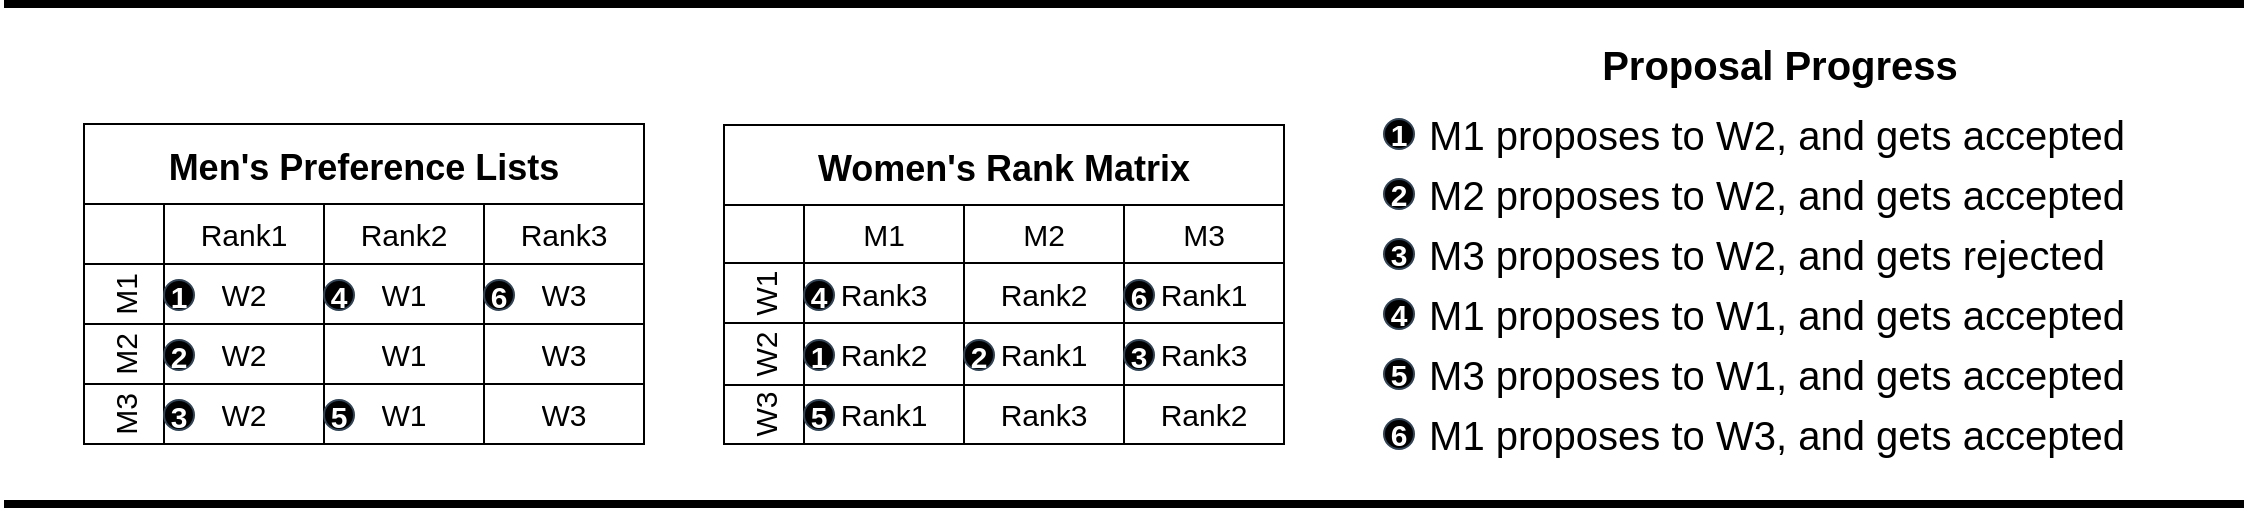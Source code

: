 <mxfile version="24.6.4" type="github">
  <diagram name="Page-1" id="qnp9Axf9fSBe4Yi9hoHO">
    <mxGraphModel dx="1341" dy="710" grid="1" gridSize="10" guides="1" tooltips="1" connect="1" arrows="1" fold="1" page="1" pageScale="1" pageWidth="850" pageHeight="1100" math="0" shadow="0">
      <root>
        <mxCell id="0" />
        <mxCell id="1" parent="0" />
        <mxCell id="7GuMput4pS_t5xVzel_N-1" value="Men&#39;s Preference Lists" style="shape=table;startSize=40;container=1;collapsible=0;childLayout=tableLayout;resizeLast=0;resizeLastRow=0;fontStyle=1;fontSize=18;" vertex="1" parent="1">
          <mxGeometry x="160" y="440" width="280" height="160" as="geometry" />
        </mxCell>
        <mxCell id="7GuMput4pS_t5xVzel_N-2" value="" style="shape=tableRow;horizontal=0;startSize=40;swimlaneHead=0;swimlaneBody=0;strokeColor=inherit;top=0;left=0;bottom=0;right=0;collapsible=0;dropTarget=0;fillColor=none;points=[[0,0.5],[1,0.5]];portConstraint=eastwest;fontSize=15;" vertex="1" parent="7GuMput4pS_t5xVzel_N-1">
          <mxGeometry y="40" width="280" height="30" as="geometry" />
        </mxCell>
        <mxCell id="7GuMput4pS_t5xVzel_N-3" value="Rank1" style="shape=partialRectangle;html=1;whiteSpace=wrap;connectable=0;strokeColor=inherit;overflow=hidden;fillColor=none;top=0;left=0;bottom=0;right=0;pointerEvents=1;fontSize=15;" vertex="1" parent="7GuMput4pS_t5xVzel_N-2">
          <mxGeometry x="40" width="80" height="30" as="geometry">
            <mxRectangle width="80" height="30" as="alternateBounds" />
          </mxGeometry>
        </mxCell>
        <mxCell id="7GuMput4pS_t5xVzel_N-4" value="Rank2" style="shape=partialRectangle;html=1;whiteSpace=wrap;connectable=0;strokeColor=inherit;overflow=hidden;fillColor=none;top=0;left=0;bottom=0;right=0;pointerEvents=1;fontSize=15;" vertex="1" parent="7GuMput4pS_t5xVzel_N-2">
          <mxGeometry x="120" width="80" height="30" as="geometry">
            <mxRectangle width="80" height="30" as="alternateBounds" />
          </mxGeometry>
        </mxCell>
        <mxCell id="7GuMput4pS_t5xVzel_N-5" value="Rank3" style="shape=partialRectangle;html=1;whiteSpace=wrap;connectable=0;strokeColor=inherit;overflow=hidden;fillColor=none;top=0;left=0;bottom=0;right=0;pointerEvents=1;strokeWidth=1;resizeWidth=1;resizeHeight=1;fontSize=15;" vertex="1" parent="7GuMput4pS_t5xVzel_N-2">
          <mxGeometry x="200" width="80" height="30" as="geometry">
            <mxRectangle width="80" height="30" as="alternateBounds" />
          </mxGeometry>
        </mxCell>
        <mxCell id="7GuMput4pS_t5xVzel_N-6" value="M1" style="shape=tableRow;horizontal=0;startSize=40;swimlaneHead=0;swimlaneBody=0;strokeColor=inherit;top=0;left=0;bottom=0;right=0;collapsible=0;dropTarget=0;fillColor=none;points=[[0,0.5],[1,0.5]];portConstraint=eastwest;fontSize=15;" vertex="1" parent="7GuMput4pS_t5xVzel_N-1">
          <mxGeometry y="70" width="280" height="30" as="geometry" />
        </mxCell>
        <mxCell id="7GuMput4pS_t5xVzel_N-7" value="W2" style="shape=partialRectangle;html=1;whiteSpace=wrap;connectable=0;overflow=hidden;top=0;left=0;bottom=0;right=0;pointerEvents=1;strokeColor=default;fillColor=none;fontSize=15;" vertex="1" parent="7GuMput4pS_t5xVzel_N-6">
          <mxGeometry x="40" width="80" height="30" as="geometry">
            <mxRectangle width="80" height="30" as="alternateBounds" />
          </mxGeometry>
        </mxCell>
        <mxCell id="7GuMput4pS_t5xVzel_N-8" value="W1" style="shape=partialRectangle;html=1;whiteSpace=wrap;connectable=0;overflow=hidden;top=0;left=0;bottom=0;right=0;pointerEvents=1;fillColor=none;labelBackgroundColor=none;labelBorderColor=none;strokeColor=default;shadow=0;resizable=1;resizeWidth=0;metaEdit=0;backgroundOutline=0;fontSize=15;" vertex="1" parent="7GuMput4pS_t5xVzel_N-6">
          <mxGeometry x="120" width="80" height="30" as="geometry">
            <mxRectangle width="80" height="30" as="alternateBounds" />
          </mxGeometry>
        </mxCell>
        <mxCell id="7GuMput4pS_t5xVzel_N-9" value="W3" style="shape=partialRectangle;html=1;whiteSpace=wrap;connectable=0;overflow=hidden;top=0;left=0;bottom=0;right=0;pointerEvents=1;fillColor=none;fontSize=15;" vertex="1" parent="7GuMput4pS_t5xVzel_N-6">
          <mxGeometry x="200" width="80" height="30" as="geometry">
            <mxRectangle width="80" height="30" as="alternateBounds" />
          </mxGeometry>
        </mxCell>
        <mxCell id="7GuMput4pS_t5xVzel_N-10" value="M2" style="shape=tableRow;horizontal=0;startSize=40;swimlaneHead=0;swimlaneBody=0;strokeColor=inherit;top=0;left=0;bottom=0;right=0;collapsible=0;dropTarget=0;fillColor=none;points=[[0,0.5],[1,0.5]];portConstraint=eastwest;fontSize=15;" vertex="1" parent="7GuMput4pS_t5xVzel_N-1">
          <mxGeometry y="100" width="280" height="30" as="geometry" />
        </mxCell>
        <mxCell id="7GuMput4pS_t5xVzel_N-11" value="W2" style="shape=partialRectangle;html=1;whiteSpace=wrap;connectable=0;overflow=hidden;top=0;left=0;bottom=0;right=0;pointerEvents=1;strokeOpacity=100;fillColor=none;fontSize=15;" vertex="1" parent="7GuMput4pS_t5xVzel_N-10">
          <mxGeometry x="40" width="80" height="30" as="geometry">
            <mxRectangle width="80" height="30" as="alternateBounds" />
          </mxGeometry>
        </mxCell>
        <mxCell id="7GuMput4pS_t5xVzel_N-12" value="W1" style="shape=partialRectangle;html=1;whiteSpace=wrap;connectable=0;strokeColor=inherit;overflow=hidden;fillColor=none;top=0;left=0;bottom=0;right=0;pointerEvents=1;fontSize=15;" vertex="1" parent="7GuMput4pS_t5xVzel_N-10">
          <mxGeometry x="120" width="80" height="30" as="geometry">
            <mxRectangle width="80" height="30" as="alternateBounds" />
          </mxGeometry>
        </mxCell>
        <mxCell id="7GuMput4pS_t5xVzel_N-13" value="W3" style="shape=partialRectangle;html=1;whiteSpace=wrap;connectable=0;strokeColor=inherit;overflow=hidden;fillColor=none;top=0;left=0;bottom=0;right=0;pointerEvents=1;fontSize=15;" vertex="1" parent="7GuMput4pS_t5xVzel_N-10">
          <mxGeometry x="200" width="80" height="30" as="geometry">
            <mxRectangle width="80" height="30" as="alternateBounds" />
          </mxGeometry>
        </mxCell>
        <mxCell id="7GuMput4pS_t5xVzel_N-14" value="M3" style="shape=tableRow;horizontal=0;startSize=40;swimlaneHead=0;swimlaneBody=0;strokeColor=inherit;top=0;left=0;bottom=0;right=0;collapsible=0;dropTarget=0;fillColor=none;points=[[0,0.5],[1,0.5]];portConstraint=eastwest;fontSize=15;" vertex="1" parent="7GuMput4pS_t5xVzel_N-1">
          <mxGeometry y="130" width="280" height="30" as="geometry" />
        </mxCell>
        <mxCell id="7GuMput4pS_t5xVzel_N-15" value="W2" style="shape=partialRectangle;html=1;whiteSpace=wrap;connectable=0;overflow=hidden;top=0;left=0;bottom=0;right=0;pointerEvents=1;fillColor=none;fontSize=15;" vertex="1" parent="7GuMput4pS_t5xVzel_N-14">
          <mxGeometry x="40" width="80" height="30" as="geometry">
            <mxRectangle width="80" height="30" as="alternateBounds" />
          </mxGeometry>
        </mxCell>
        <mxCell id="7GuMput4pS_t5xVzel_N-16" value="W1" style="shape=partialRectangle;html=1;whiteSpace=wrap;connectable=0;overflow=hidden;top=0;left=0;bottom=0;right=0;pointerEvents=1;fillColor=none;fontSize=15;" vertex="1" parent="7GuMput4pS_t5xVzel_N-14">
          <mxGeometry x="120" width="80" height="30" as="geometry">
            <mxRectangle width="80" height="30" as="alternateBounds" />
          </mxGeometry>
        </mxCell>
        <mxCell id="7GuMput4pS_t5xVzel_N-17" value="W3" style="shape=partialRectangle;html=1;whiteSpace=wrap;connectable=0;strokeColor=inherit;overflow=hidden;fillColor=none;top=0;left=0;bottom=0;right=0;pointerEvents=1;fontSize=15;" vertex="1" parent="7GuMput4pS_t5xVzel_N-14">
          <mxGeometry x="200" width="80" height="30" as="geometry">
            <mxRectangle width="80" height="30" as="alternateBounds" />
          </mxGeometry>
        </mxCell>
        <mxCell id="7GuMput4pS_t5xVzel_N-18" value="Women&#39;s Rank Matrix" style="shape=table;startSize=40;container=1;collapsible=0;childLayout=tableLayout;resizeLast=0;resizeLastRow=0;fontStyle=1;fontSize=18;" vertex="1" parent="1">
          <mxGeometry x="480" y="440.5" width="280" height="159.5" as="geometry" />
        </mxCell>
        <mxCell id="7GuMput4pS_t5xVzel_N-19" value="" style="shape=tableRow;horizontal=0;startSize=40;swimlaneHead=0;swimlaneBody=0;strokeColor=inherit;top=0;left=0;bottom=0;right=0;collapsible=0;dropTarget=0;fillColor=none;points=[[0,0.5],[1,0.5]];portConstraint=eastwest;fontSize=15;" vertex="1" parent="7GuMput4pS_t5xVzel_N-18">
          <mxGeometry y="40" width="280" height="29" as="geometry" />
        </mxCell>
        <mxCell id="7GuMput4pS_t5xVzel_N-20" value="M1" style="shape=partialRectangle;html=1;whiteSpace=wrap;connectable=0;strokeColor=inherit;overflow=hidden;fillColor=none;top=0;left=0;bottom=0;right=0;pointerEvents=1;fontSize=15;" vertex="1" parent="7GuMput4pS_t5xVzel_N-19">
          <mxGeometry x="40" width="80" height="29" as="geometry">
            <mxRectangle width="80" height="29" as="alternateBounds" />
          </mxGeometry>
        </mxCell>
        <mxCell id="7GuMput4pS_t5xVzel_N-21" value="M2" style="shape=partialRectangle;html=1;whiteSpace=wrap;connectable=0;strokeColor=inherit;overflow=hidden;fillColor=none;top=0;left=0;bottom=0;right=0;pointerEvents=1;fontSize=15;" vertex="1" parent="7GuMput4pS_t5xVzel_N-19">
          <mxGeometry x="120" width="80" height="29" as="geometry">
            <mxRectangle width="80" height="29" as="alternateBounds" />
          </mxGeometry>
        </mxCell>
        <mxCell id="7GuMput4pS_t5xVzel_N-22" value="M3" style="shape=partialRectangle;html=1;whiteSpace=wrap;connectable=0;strokeColor=inherit;overflow=hidden;fillColor=none;top=0;left=0;bottom=0;right=0;pointerEvents=1;strokeWidth=1;resizeWidth=1;resizeHeight=1;fontSize=15;" vertex="1" parent="7GuMput4pS_t5xVzel_N-19">
          <mxGeometry x="200" width="80" height="29" as="geometry">
            <mxRectangle width="80" height="29" as="alternateBounds" />
          </mxGeometry>
        </mxCell>
        <mxCell id="7GuMput4pS_t5xVzel_N-23" value="W1" style="shape=tableRow;horizontal=0;startSize=40;swimlaneHead=0;swimlaneBody=0;strokeColor=inherit;top=0;left=0;bottom=0;right=0;collapsible=0;dropTarget=0;fillColor=none;points=[[0,0.5],[1,0.5]];portConstraint=eastwest;fontSize=15;" vertex="1" parent="7GuMput4pS_t5xVzel_N-18">
          <mxGeometry y="69" width="280" height="30" as="geometry" />
        </mxCell>
        <mxCell id="7GuMput4pS_t5xVzel_N-24" value="Rank3" style="shape=partialRectangle;html=1;whiteSpace=wrap;connectable=0;strokeColor=inherit;overflow=hidden;fillColor=none;top=0;left=0;bottom=0;right=0;pointerEvents=1;fontSize=15;" vertex="1" parent="7GuMput4pS_t5xVzel_N-23">
          <mxGeometry x="40" width="80" height="30" as="geometry">
            <mxRectangle width="80" height="30" as="alternateBounds" />
          </mxGeometry>
        </mxCell>
        <mxCell id="7GuMput4pS_t5xVzel_N-25" value="Rank2" style="shape=partialRectangle;html=1;whiteSpace=wrap;connectable=0;strokeColor=inherit;overflow=hidden;fillColor=none;top=0;left=0;bottom=0;right=0;pointerEvents=1;fontSize=15;" vertex="1" parent="7GuMput4pS_t5xVzel_N-23">
          <mxGeometry x="120" width="80" height="30" as="geometry">
            <mxRectangle width="80" height="30" as="alternateBounds" />
          </mxGeometry>
        </mxCell>
        <mxCell id="7GuMput4pS_t5xVzel_N-26" value="Rank1" style="shape=partialRectangle;html=1;whiteSpace=wrap;connectable=0;strokeColor=inherit;overflow=hidden;fillColor=none;top=0;left=0;bottom=0;right=0;pointerEvents=1;fontSize=15;" vertex="1" parent="7GuMput4pS_t5xVzel_N-23">
          <mxGeometry x="200" width="80" height="30" as="geometry">
            <mxRectangle width="80" height="30" as="alternateBounds" />
          </mxGeometry>
        </mxCell>
        <mxCell id="7GuMput4pS_t5xVzel_N-27" value="W2" style="shape=tableRow;horizontal=0;startSize=40;swimlaneHead=0;swimlaneBody=0;strokeColor=inherit;top=0;left=0;bottom=0;right=0;collapsible=0;dropTarget=0;fillColor=none;points=[[0,0.5],[1,0.5]];portConstraint=eastwest;fontSize=15;" vertex="1" parent="7GuMput4pS_t5xVzel_N-18">
          <mxGeometry y="99" width="280" height="31" as="geometry" />
        </mxCell>
        <mxCell id="7GuMput4pS_t5xVzel_N-28" value="Rank2" style="shape=partialRectangle;html=1;whiteSpace=wrap;connectable=0;strokeColor=inherit;overflow=hidden;fillColor=none;top=0;left=0;bottom=0;right=0;pointerEvents=1;fontSize=15;" vertex="1" parent="7GuMput4pS_t5xVzel_N-27">
          <mxGeometry x="40" width="80" height="31" as="geometry">
            <mxRectangle width="80" height="31" as="alternateBounds" />
          </mxGeometry>
        </mxCell>
        <mxCell id="7GuMput4pS_t5xVzel_N-29" value="Rank1" style="shape=partialRectangle;html=1;whiteSpace=wrap;connectable=0;strokeColor=inherit;overflow=hidden;fillColor=none;top=0;left=0;bottom=0;right=0;pointerEvents=1;fontSize=15;" vertex="1" parent="7GuMput4pS_t5xVzel_N-27">
          <mxGeometry x="120" width="80" height="31" as="geometry">
            <mxRectangle width="80" height="31" as="alternateBounds" />
          </mxGeometry>
        </mxCell>
        <mxCell id="7GuMput4pS_t5xVzel_N-30" value="Rank3" style="shape=partialRectangle;html=1;whiteSpace=wrap;connectable=0;strokeColor=inherit;overflow=hidden;fillColor=none;top=0;left=0;bottom=0;right=0;pointerEvents=1;fontSize=15;" vertex="1" parent="7GuMput4pS_t5xVzel_N-27">
          <mxGeometry x="200" width="80" height="31" as="geometry">
            <mxRectangle width="80" height="31" as="alternateBounds" />
          </mxGeometry>
        </mxCell>
        <mxCell id="7GuMput4pS_t5xVzel_N-31" value="W3" style="shape=tableRow;horizontal=0;startSize=40;swimlaneHead=0;swimlaneBody=0;strokeColor=inherit;top=0;left=0;bottom=0;right=0;collapsible=0;dropTarget=0;fillColor=none;points=[[0,0.5],[1,0.5]];portConstraint=eastwest;fontSize=15;" vertex="1" parent="7GuMput4pS_t5xVzel_N-18">
          <mxGeometry y="130" width="280" height="29" as="geometry" />
        </mxCell>
        <mxCell id="7GuMput4pS_t5xVzel_N-32" value="Rank1" style="shape=partialRectangle;html=1;whiteSpace=wrap;connectable=0;strokeColor=inherit;overflow=hidden;fillColor=none;top=0;left=0;bottom=0;right=0;pointerEvents=1;fontSize=15;" vertex="1" parent="7GuMput4pS_t5xVzel_N-31">
          <mxGeometry x="40" width="80" height="29" as="geometry">
            <mxRectangle width="80" height="29" as="alternateBounds" />
          </mxGeometry>
        </mxCell>
        <mxCell id="7GuMput4pS_t5xVzel_N-33" value="Rank3" style="shape=partialRectangle;html=1;whiteSpace=wrap;connectable=0;strokeColor=inherit;overflow=hidden;fillColor=none;top=0;left=0;bottom=0;right=0;pointerEvents=1;fontSize=15;" vertex="1" parent="7GuMput4pS_t5xVzel_N-31">
          <mxGeometry x="120" width="80" height="29" as="geometry">
            <mxRectangle width="80" height="29" as="alternateBounds" />
          </mxGeometry>
        </mxCell>
        <mxCell id="7GuMput4pS_t5xVzel_N-34" value="Rank2" style="shape=partialRectangle;html=1;whiteSpace=wrap;connectable=0;strokeColor=inherit;overflow=hidden;fillColor=none;top=0;left=0;bottom=0;right=0;pointerEvents=1;fontSize=15;" vertex="1" parent="7GuMput4pS_t5xVzel_N-31">
          <mxGeometry x="200" width="80" height="29" as="geometry">
            <mxRectangle width="80" height="29" as="alternateBounds" />
          </mxGeometry>
        </mxCell>
        <mxCell id="7GuMput4pS_t5xVzel_N-35" value="1" style="ellipse;whiteSpace=wrap;html=1;aspect=fixed;strokeColor=#314354;align=center;verticalAlign=middle;fontFamily=Helvetica;fontSize=15;fillColor=#000000;fontColor=#ffffff;fontStyle=1" vertex="1" parent="1">
          <mxGeometry x="810" y="437.5" width="15" height="15" as="geometry" />
        </mxCell>
        <mxCell id="7GuMput4pS_t5xVzel_N-36" value="2" style="ellipse;whiteSpace=wrap;html=1;aspect=fixed;strokeColor=#314354;align=center;verticalAlign=middle;fontFamily=Helvetica;fontSize=15;fillColor=#000000;fontColor=#ffffff;fontStyle=1" vertex="1" parent="1">
          <mxGeometry x="810" y="467.5" width="15" height="15" as="geometry" />
        </mxCell>
        <mxCell id="7GuMput4pS_t5xVzel_N-37" value="3" style="ellipse;whiteSpace=wrap;html=1;aspect=fixed;strokeColor=#314354;align=center;verticalAlign=middle;fontFamily=Helvetica;fontSize=15;fillColor=#000000;fontColor=#ffffff;fontStyle=1" vertex="1" parent="1">
          <mxGeometry x="810" y="497.5" width="15" height="15" as="geometry" />
        </mxCell>
        <mxCell id="7GuMput4pS_t5xVzel_N-38" value="4" style="ellipse;whiteSpace=wrap;html=1;aspect=fixed;strokeColor=#314354;align=center;verticalAlign=middle;fontFamily=Helvetica;fontSize=15;fillColor=#000000;fontColor=#ffffff;fontStyle=1" vertex="1" parent="1">
          <mxGeometry x="810" y="527.5" width="15" height="15" as="geometry" />
        </mxCell>
        <mxCell id="7GuMput4pS_t5xVzel_N-39" value="5" style="ellipse;whiteSpace=wrap;html=1;aspect=fixed;strokeColor=#314354;align=center;verticalAlign=middle;fontFamily=Helvetica;fontSize=15;fillColor=#000000;fontColor=#ffffff;fontStyle=1" vertex="1" parent="1">
          <mxGeometry x="810" y="557.5" width="15" height="15" as="geometry" />
        </mxCell>
        <mxCell id="7GuMput4pS_t5xVzel_N-40" value="6" style="ellipse;whiteSpace=wrap;html=1;aspect=fixed;strokeColor=#314354;align=center;verticalAlign=middle;fontFamily=Helvetica;fontSize=15;fillColor=#000000;fontColor=#ffffff;fontStyle=1" vertex="1" parent="1">
          <mxGeometry x="810" y="587.5" width="15" height="15" as="geometry" />
        </mxCell>
        <mxCell id="7GuMput4pS_t5xVzel_N-41" value="&lt;h1 style=&quot;font-size: 20px;&quot;&gt;&lt;span style=&quot;font-size: 20px; font-weight: 400;&quot;&gt;&amp;nbsp;M1 proposes to W2, and gets accepted&lt;/span&gt;&lt;/h1&gt;" style="text;strokeColor=none;align=left;fillColor=none;html=1;verticalAlign=middle;whiteSpace=wrap;rounded=0;fontFamily=Helvetica;fontSize=20;fontColor=default;" vertex="1" parent="1">
          <mxGeometry x="825" y="430" width="405" height="30" as="geometry" />
        </mxCell>
        <mxCell id="7GuMput4pS_t5xVzel_N-42" value="&lt;h1 style=&quot;font-size: 20px;&quot;&gt;&lt;span style=&quot;font-size: 20px; font-weight: 400;&quot;&gt;&amp;nbsp;M2 proposes to W2, and gets accepted&lt;/span&gt;&lt;/h1&gt;" style="text;strokeColor=none;align=left;fillColor=none;html=1;verticalAlign=middle;whiteSpace=wrap;rounded=0;fontFamily=Helvetica;fontSize=20;fontColor=default;" vertex="1" parent="1">
          <mxGeometry x="825" y="460" width="365" height="30" as="geometry" />
        </mxCell>
        <mxCell id="7GuMput4pS_t5xVzel_N-43" value="&lt;h1 style=&quot;font-size: 20px;&quot;&gt;&lt;span style=&quot;font-size: 20px; font-weight: 400;&quot;&gt;&amp;nbsp;M3 proposes to W2, and gets rejected&lt;/span&gt;&lt;/h1&gt;" style="text;strokeColor=none;align=left;fillColor=none;html=1;verticalAlign=middle;whiteSpace=wrap;rounded=0;fontFamily=Helvetica;fontSize=20;fontColor=default;" vertex="1" parent="1">
          <mxGeometry x="825" y="490" width="365" height="30" as="geometry" />
        </mxCell>
        <mxCell id="7GuMput4pS_t5xVzel_N-44" value="&lt;h1 style=&quot;font-size: 20px;&quot;&gt;&lt;span style=&quot;font-size: 20px; font-weight: 400;&quot;&gt;&amp;nbsp;M1 proposes to W1, and gets accepted&lt;/span&gt;&lt;/h1&gt;" style="text;strokeColor=none;align=left;fillColor=none;html=1;verticalAlign=middle;whiteSpace=wrap;rounded=0;fontFamily=Helvetica;fontSize=20;fontColor=default;" vertex="1" parent="1">
          <mxGeometry x="825" y="520" width="365" height="30" as="geometry" />
        </mxCell>
        <mxCell id="7GuMput4pS_t5xVzel_N-45" value="&lt;h1 style=&quot;font-size: 20px;&quot;&gt;&lt;span style=&quot;font-size: 20px; font-weight: 400;&quot;&gt;&amp;nbsp;M3 proposes to W1, and gets accepted&lt;/span&gt;&lt;/h1&gt;" style="text;strokeColor=none;align=left;fillColor=none;html=1;verticalAlign=middle;whiteSpace=wrap;rounded=0;fontFamily=Helvetica;fontSize=20;fontColor=default;" vertex="1" parent="1">
          <mxGeometry x="825" y="550" width="365" height="30" as="geometry" />
        </mxCell>
        <mxCell id="7GuMput4pS_t5xVzel_N-46" value="&lt;h1 style=&quot;font-size: 20px;&quot;&gt;&lt;span style=&quot;font-size: 20px; font-weight: 400;&quot;&gt;&amp;nbsp;M1 proposes to W3, and gets accepted&lt;/span&gt;&lt;/h1&gt;" style="text;strokeColor=none;align=left;fillColor=none;html=1;verticalAlign=middle;whiteSpace=wrap;rounded=0;fontFamily=Helvetica;fontSize=20;fontColor=default;" vertex="1" parent="1">
          <mxGeometry x="825" y="580" width="365" height="30" as="geometry" />
        </mxCell>
        <mxCell id="7GuMput4pS_t5xVzel_N-47" value="&lt;h1 style=&quot;font-size: 20px;&quot;&gt;&lt;span style=&quot;font-size: 20px;&quot;&gt;Proposal Progress&lt;/span&gt;&lt;/h1&gt;" style="text;strokeColor=none;align=center;fillColor=none;html=1;verticalAlign=middle;whiteSpace=wrap;rounded=0;fontFamily=Helvetica;fontSize=20;fontColor=default;fontStyle=1" vertex="1" parent="1">
          <mxGeometry x="902.5" y="395" width="210" height="30" as="geometry" />
        </mxCell>
        <mxCell id="7GuMput4pS_t5xVzel_N-48" value="1" style="ellipse;whiteSpace=wrap;html=1;aspect=fixed;strokeColor=#314354;align=center;verticalAlign=middle;fontFamily=Helvetica;fontSize=15;fillColor=#000000;fontColor=#ffffff;fontStyle=1" vertex="1" parent="1">
          <mxGeometry x="200" y="518" width="15" height="15" as="geometry" />
        </mxCell>
        <mxCell id="7GuMput4pS_t5xVzel_N-49" value="2" style="ellipse;whiteSpace=wrap;html=1;aspect=fixed;strokeColor=#314354;align=center;verticalAlign=middle;fontFamily=Helvetica;fontSize=15;fillColor=#000000;fontColor=#ffffff;fontStyle=1" vertex="1" parent="1">
          <mxGeometry x="200" y="548" width="15" height="15" as="geometry" />
        </mxCell>
        <mxCell id="7GuMput4pS_t5xVzel_N-50" value="3" style="ellipse;whiteSpace=wrap;html=1;aspect=fixed;strokeColor=#314354;align=center;verticalAlign=middle;fontFamily=Helvetica;fontSize=15;fillColor=#000000;fontColor=#ffffff;fontStyle=1" vertex="1" parent="1">
          <mxGeometry x="200" y="578" width="15" height="15" as="geometry" />
        </mxCell>
        <mxCell id="7GuMput4pS_t5xVzel_N-51" value="4" style="ellipse;whiteSpace=wrap;html=1;aspect=fixed;strokeColor=#314354;align=center;verticalAlign=middle;fontFamily=Helvetica;fontSize=15;fillColor=#000000;fontColor=#ffffff;fontStyle=1" vertex="1" parent="1">
          <mxGeometry x="280" y="518" width="15" height="15" as="geometry" />
        </mxCell>
        <mxCell id="7GuMput4pS_t5xVzel_N-52" value="5" style="ellipse;whiteSpace=wrap;html=1;aspect=fixed;strokeColor=#314354;align=center;verticalAlign=middle;fontFamily=Helvetica;fontSize=15;fillColor=#000000;fontColor=#ffffff;fontStyle=1" vertex="1" parent="1">
          <mxGeometry x="280" y="578" width="15" height="15" as="geometry" />
        </mxCell>
        <mxCell id="7GuMput4pS_t5xVzel_N-53" value="6" style="ellipse;whiteSpace=wrap;html=1;aspect=fixed;strokeColor=#314354;align=center;verticalAlign=middle;fontFamily=Helvetica;fontSize=15;fillColor=#000000;fontColor=#ffffff;fontStyle=1" vertex="1" parent="1">
          <mxGeometry x="360" y="518" width="15" height="15" as="geometry" />
        </mxCell>
        <mxCell id="7GuMput4pS_t5xVzel_N-54" value="1" style="ellipse;whiteSpace=wrap;html=1;aspect=fixed;strokeColor=#314354;align=center;verticalAlign=middle;fontFamily=Helvetica;fontSize=15;fillColor=#000000;fontColor=#ffffff;fontStyle=1" vertex="1" parent="1">
          <mxGeometry x="520" y="548" width="15" height="15" as="geometry" />
        </mxCell>
        <mxCell id="7GuMput4pS_t5xVzel_N-55" value="2" style="ellipse;whiteSpace=wrap;html=1;aspect=fixed;strokeColor=#314354;align=center;verticalAlign=middle;fontFamily=Helvetica;fontSize=15;fillColor=#000000;fontColor=#ffffff;fontStyle=1" vertex="1" parent="1">
          <mxGeometry x="600" y="548" width="15" height="15" as="geometry" />
        </mxCell>
        <mxCell id="7GuMput4pS_t5xVzel_N-56" value="3" style="ellipse;whiteSpace=wrap;html=1;aspect=fixed;strokeColor=#314354;align=center;verticalAlign=middle;fontFamily=Helvetica;fontSize=15;fillColor=#000000;fontColor=#ffffff;fontStyle=1;spacing=0;" vertex="1" parent="1">
          <mxGeometry x="680" y="548" width="15" height="15" as="geometry" />
        </mxCell>
        <mxCell id="7GuMput4pS_t5xVzel_N-57" value="6" style="ellipse;whiteSpace=wrap;html=1;aspect=fixed;strokeColor=#314354;align=center;verticalAlign=middle;fontFamily=Helvetica;fontSize=15;fillColor=#000000;fontColor=#ffffff;fontStyle=1" vertex="1" parent="1">
          <mxGeometry x="680" y="518" width="15" height="15" as="geometry" />
        </mxCell>
        <mxCell id="7GuMput4pS_t5xVzel_N-58" value="5" style="ellipse;whiteSpace=wrap;html=1;aspect=fixed;strokeColor=#314354;align=center;verticalAlign=middle;fontFamily=Helvetica;fontSize=15;fillColor=#000000;fontColor=#ffffff;fontStyle=1" vertex="1" parent="1">
          <mxGeometry x="520" y="578" width="15" height="15" as="geometry" />
        </mxCell>
        <mxCell id="7GuMput4pS_t5xVzel_N-59" value="4" style="ellipse;whiteSpace=wrap;html=1;aspect=fixed;strokeColor=#314354;align=center;verticalAlign=middle;fontFamily=Helvetica;fontSize=15;fillColor=#000000;fontColor=#ffffff;fontStyle=1" vertex="1" parent="1">
          <mxGeometry x="520" y="518" width="15" height="15" as="geometry" />
        </mxCell>
        <mxCell id="7GuMput4pS_t5xVzel_N-63" value="" style="endArrow=none;html=1;rounded=0;strokeWidth=4;" edge="1" parent="1">
          <mxGeometry width="50" height="50" relative="1" as="geometry">
            <mxPoint x="120" y="380" as="sourcePoint" />
            <mxPoint x="1240" y="380" as="targetPoint" />
          </mxGeometry>
        </mxCell>
        <mxCell id="7GuMput4pS_t5xVzel_N-65" value="" style="endArrow=none;html=1;rounded=0;strokeWidth=4;" edge="1" parent="1">
          <mxGeometry width="50" height="50" relative="1" as="geometry">
            <mxPoint x="120" y="630" as="sourcePoint" />
            <mxPoint x="1240" y="630" as="targetPoint" />
          </mxGeometry>
        </mxCell>
      </root>
    </mxGraphModel>
  </diagram>
</mxfile>
